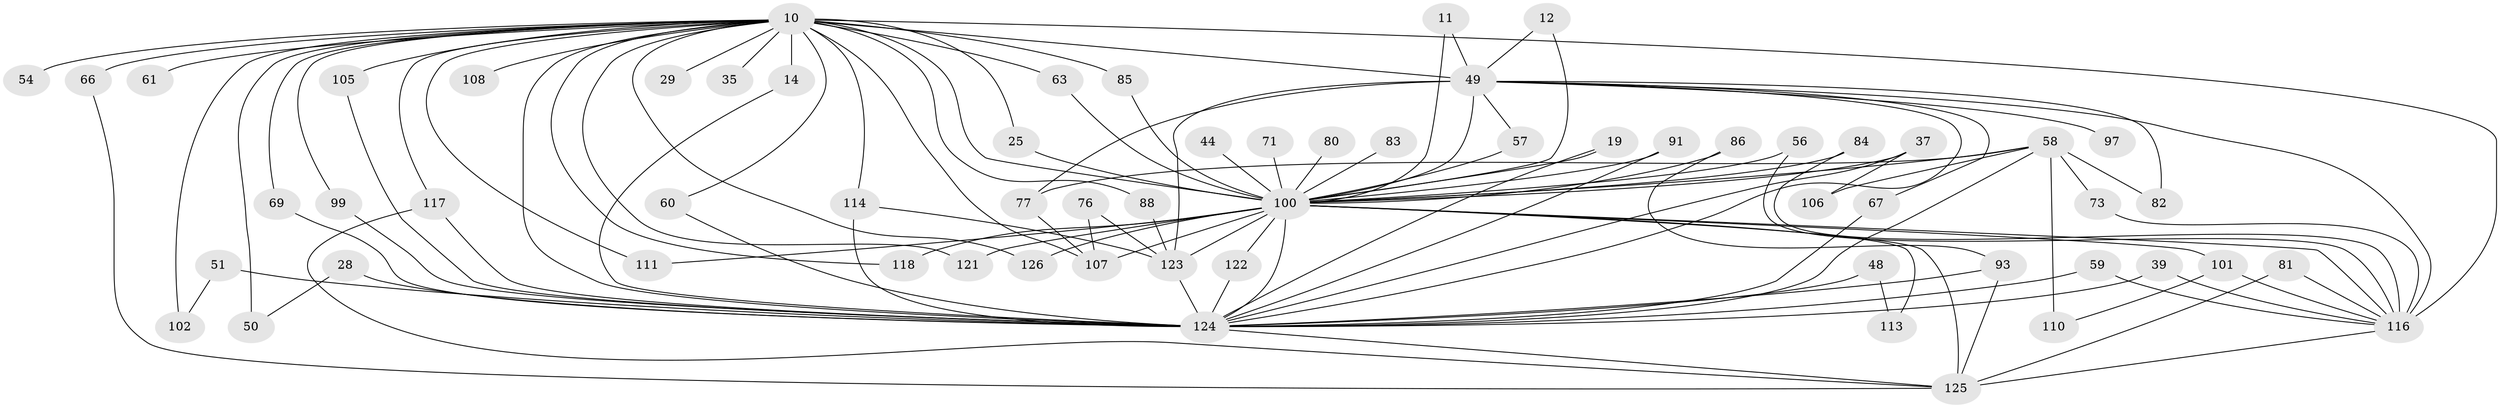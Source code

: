 // original degree distribution, {19: 0.007936507936507936, 24: 0.015873015873015872, 22: 0.023809523809523808, 21: 0.007936507936507936, 18: 0.007936507936507936, 17: 0.007936507936507936, 33: 0.007936507936507936, 2: 0.5317460317460317, 4: 0.09523809523809523, 3: 0.20634920634920634, 6: 0.031746031746031744, 5: 0.015873015873015872, 7: 0.015873015873015872, 8: 0.023809523809523808}
// Generated by graph-tools (version 1.1) at 2025/44/03/09/25 04:44:14]
// undirected, 63 vertices, 117 edges
graph export_dot {
graph [start="1"]
  node [color=gray90,style=filled];
  10 [super="+5+7"];
  11;
  12;
  14;
  19;
  25;
  28;
  29;
  35;
  37 [super="+20"];
  39;
  44;
  48;
  49 [super="+18+8"];
  50;
  51;
  54;
  56;
  57;
  58 [super="+27"];
  59;
  60;
  61;
  63;
  66;
  67;
  69;
  71;
  73;
  76;
  77 [super="+31+62"];
  80;
  81;
  82;
  83;
  84;
  85;
  86;
  88;
  91 [super="+23+55"];
  93 [super="+41"];
  97;
  99;
  100 [super="+24+98"];
  101 [super="+40"];
  102;
  105;
  106;
  107 [super="+30+43"];
  108 [super="+68"];
  110;
  111;
  113;
  114 [super="+70+65+46"];
  116 [super="+72+109"];
  117 [super="+89+34"];
  118;
  121;
  122 [super="+120"];
  123 [super="+115+119"];
  124 [super="+96+90+104+6"];
  125 [super="+112+94"];
  126 [super="+47"];
  10 -- 14 [weight=2];
  10 -- 61 [weight=2];
  10 -- 63;
  10 -- 88;
  10 -- 99;
  10 -- 105;
  10 -- 118;
  10 -- 66 [weight=2];
  10 -- 35 [weight=2];
  10 -- 49 [weight=9];
  10 -- 50;
  10 -- 54 [weight=2];
  10 -- 69;
  10 -- 85;
  10 -- 25;
  10 -- 29 [weight=2];
  10 -- 102;
  10 -- 107 [weight=3];
  10 -- 108 [weight=3];
  10 -- 111;
  10 -- 121;
  10 -- 60;
  10 -- 126 [weight=2];
  10 -- 114 [weight=2];
  10 -- 100 [weight=12];
  10 -- 116 [weight=5];
  10 -- 117 [weight=3];
  10 -- 124 [weight=9];
  11 -- 49;
  11 -- 100;
  12 -- 49;
  12 -- 100;
  14 -- 124;
  19 -- 100;
  19 -- 124;
  25 -- 100;
  28 -- 50;
  28 -- 124 [weight=3];
  37 -- 106;
  37 -- 100;
  37 -- 124 [weight=3];
  39 -- 116;
  39 -- 124;
  44 -- 100 [weight=2];
  48 -- 113;
  48 -- 124 [weight=2];
  49 -- 67;
  49 -- 82;
  49 -- 97 [weight=2];
  49 -- 57;
  49 -- 100 [weight=9];
  49 -- 77;
  49 -- 116;
  49 -- 124 [weight=6];
  49 -- 123;
  51 -- 102;
  51 -- 124 [weight=2];
  56 -- 100;
  56 -- 116;
  57 -- 100;
  58 -- 73;
  58 -- 106;
  58 -- 110;
  58 -- 82;
  58 -- 77;
  58 -- 100;
  58 -- 124 [weight=2];
  59 -- 116;
  59 -- 124;
  60 -- 124;
  63 -- 100;
  66 -- 125;
  67 -- 124;
  69 -- 124;
  71 -- 100 [weight=2];
  73 -- 116;
  76 -- 107;
  76 -- 123;
  77 -- 107;
  80 -- 100 [weight=2];
  81 -- 116;
  81 -- 125;
  83 -- 100 [weight=2];
  84 -- 100;
  84 -- 116;
  85 -- 100;
  86 -- 93;
  86 -- 100;
  88 -- 123;
  91 -- 100 [weight=3];
  91 -- 124;
  93 -- 124 [weight=2];
  93 -- 125;
  99 -- 124;
  100 -- 121;
  100 -- 101 [weight=2];
  100 -- 107 [weight=2];
  100 -- 111;
  100 -- 113;
  100 -- 118;
  100 -- 126;
  100 -- 122 [weight=2];
  100 -- 116;
  100 -- 124 [weight=5];
  100 -- 125 [weight=2];
  100 -- 123 [weight=3];
  101 -- 110;
  101 -- 116;
  105 -- 124;
  114 -- 124 [weight=5];
  114 -- 123;
  116 -- 125;
  117 -- 124 [weight=2];
  117 -- 125;
  122 -- 124 [weight=2];
  123 -- 124 [weight=3];
  124 -- 125 [weight=2];
}
